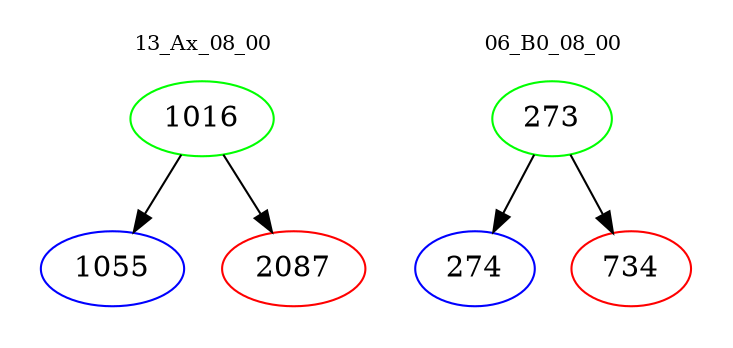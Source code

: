 digraph{
subgraph cluster_0 {
color = white
label = "13_Ax_08_00";
fontsize=10;
T0_1016 [label="1016", color="green"]
T0_1016 -> T0_1055 [color="black"]
T0_1055 [label="1055", color="blue"]
T0_1016 -> T0_2087 [color="black"]
T0_2087 [label="2087", color="red"]
}
subgraph cluster_1 {
color = white
label = "06_B0_08_00";
fontsize=10;
T1_273 [label="273", color="green"]
T1_273 -> T1_274 [color="black"]
T1_274 [label="274", color="blue"]
T1_273 -> T1_734 [color="black"]
T1_734 [label="734", color="red"]
}
}
